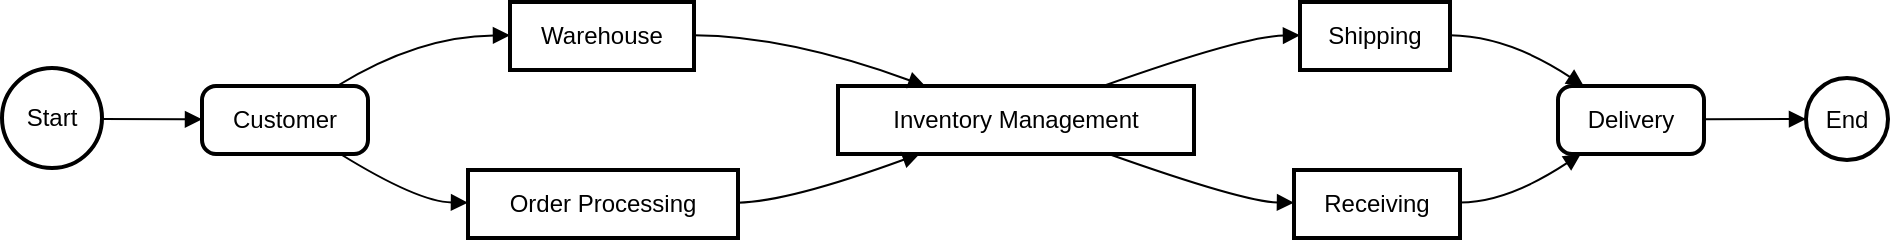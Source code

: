 <mxfile version="24.6.5" type="github">
  <diagram name="Page-1" id="qrBOhb4Q8wZ3cF1eWQK4">
    <mxGraphModel>
      <root>
        <mxCell id="0" />
        <mxCell id="1" parent="0" />
        <mxCell id="2" value="Start" style="ellipse;aspect=fixed;strokeWidth=2;whiteSpace=wrap;" vertex="1" parent="1">
          <mxGeometry y="33" width="50" height="50" as="geometry" />
        </mxCell>
        <mxCell id="3" value="Customer" style="rounded=1;absoluteArcSize=1;arcSize=14;whiteSpace=wrap;strokeWidth=2;" vertex="1" parent="1">
          <mxGeometry x="100" y="42" width="83" height="34" as="geometry" />
        </mxCell>
        <mxCell id="4" value="Warehouse" style="whiteSpace=wrap;strokeWidth=2;" vertex="1" parent="1">
          <mxGeometry x="254" width="92" height="34" as="geometry" />
        </mxCell>
        <mxCell id="5" value="Order Processing" style="whiteSpace=wrap;strokeWidth=2;" vertex="1" parent="1">
          <mxGeometry x="233" y="84" width="135" height="34" as="geometry" />
        </mxCell>
        <mxCell id="6" value="Inventory Management" style="whiteSpace=wrap;strokeWidth=2;" vertex="1" parent="1">
          <mxGeometry x="418" y="42" width="178" height="34" as="geometry" />
        </mxCell>
        <mxCell id="7" value="Shipping" style="whiteSpace=wrap;strokeWidth=2;" vertex="1" parent="1">
          <mxGeometry x="649" width="75" height="34" as="geometry" />
        </mxCell>
        <mxCell id="8" value="Receiving" style="whiteSpace=wrap;strokeWidth=2;" vertex="1" parent="1">
          <mxGeometry x="646" y="84" width="83" height="34" as="geometry" />
        </mxCell>
        <mxCell id="9" value="Delivery" style="rounded=1;absoluteArcSize=1;arcSize=14;whiteSpace=wrap;strokeWidth=2;" vertex="1" parent="1">
          <mxGeometry x="778" y="42" width="73" height="34" as="geometry" />
        </mxCell>
        <mxCell id="10" value="End" style="ellipse;aspect=fixed;strokeWidth=2;whiteSpace=wrap;" vertex="1" parent="1">
          <mxGeometry x="902" y="38" width="41" height="41" as="geometry" />
        </mxCell>
        <mxCell id="11" value="" style="curved=1;startArrow=none;endArrow=block;exitX=1;exitY=0.51;entryX=0;entryY=0.49;" edge="1" parent="1" source="2" target="3">
          <mxGeometry relative="1" as="geometry">
            <Array as="points" />
          </mxGeometry>
        </mxCell>
        <mxCell id="12" value="" style="curved=1;startArrow=none;endArrow=block;exitX=0.82;exitY=-0.01;entryX=0;entryY=0.49;" edge="1" parent="1" source="3" target="4">
          <mxGeometry relative="1" as="geometry">
            <Array as="points">
              <mxPoint x="208" y="17" />
            </Array>
          </mxGeometry>
        </mxCell>
        <mxCell id="13" value="" style="curved=1;startArrow=none;endArrow=block;exitX=0.82;exitY=0.98;entryX=0;entryY=0.48;" edge="1" parent="1" source="3" target="5">
          <mxGeometry relative="1" as="geometry">
            <Array as="points">
              <mxPoint x="208" y="100" />
            </Array>
          </mxGeometry>
        </mxCell>
        <mxCell id="14" value="" style="curved=1;startArrow=none;endArrow=block;exitX=1;exitY=0.49;entryX=0.24;entryY=-0.01;" edge="1" parent="1" source="4" target="6">
          <mxGeometry relative="1" as="geometry">
            <Array as="points">
              <mxPoint x="393" y="17" />
            </Array>
          </mxGeometry>
        </mxCell>
        <mxCell id="15" value="" style="curved=1;startArrow=none;endArrow=block;exitX=1;exitY=0.48;entryX=0.24;entryY=0.98;" edge="1" parent="1" source="5" target="6">
          <mxGeometry relative="1" as="geometry">
            <Array as="points">
              <mxPoint x="393" y="100" />
            </Array>
          </mxGeometry>
        </mxCell>
        <mxCell id="16" value="" style="curved=1;startArrow=none;endArrow=block;exitX=0.75;exitY=-0.01;entryX=0.01;entryY=0.49;" edge="1" parent="1" source="6" target="7">
          <mxGeometry relative="1" as="geometry">
            <Array as="points">
              <mxPoint x="621" y="17" />
            </Array>
          </mxGeometry>
        </mxCell>
        <mxCell id="17" value="" style="curved=1;startArrow=none;endArrow=block;exitX=0.75;exitY=0.98;entryX=0;entryY=0.48;" edge="1" parent="1" source="6" target="8">
          <mxGeometry relative="1" as="geometry">
            <Array as="points">
              <mxPoint x="621" y="100" />
            </Array>
          </mxGeometry>
        </mxCell>
        <mxCell id="18" value="" style="curved=1;startArrow=none;endArrow=block;exitX=1.01;exitY=0.49;entryX=0.17;entryY=-0.01;" edge="1" parent="1" source="7" target="9">
          <mxGeometry relative="1" as="geometry">
            <Array as="points">
              <mxPoint x="753" y="17" />
            </Array>
          </mxGeometry>
        </mxCell>
        <mxCell id="19" value="" style="curved=1;startArrow=none;endArrow=block;exitX=0.99;exitY=0.48;entryX=0.17;entryY=0.98;" edge="1" parent="1" source="8" target="9">
          <mxGeometry relative="1" as="geometry">
            <Array as="points">
              <mxPoint x="753" y="100" />
            </Array>
          </mxGeometry>
        </mxCell>
        <mxCell id="20" value="" style="curved=1;startArrow=none;endArrow=block;exitX=1.01;exitY=0.49;entryX=0;entryY=0.5;" edge="1" parent="1" source="9" target="10">
          <mxGeometry relative="1" as="geometry">
            <Array as="points" />
          </mxGeometry>
        </mxCell>
      </root>
    </mxGraphModel>
  </diagram>
</mxfile>
